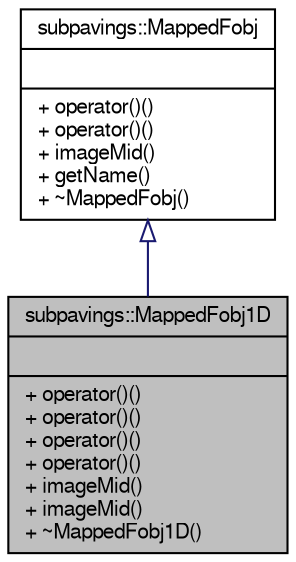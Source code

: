 digraph G
{
  edge [fontname="FreeSans",fontsize="10",labelfontname="FreeSans",labelfontsize="10"];
  node [fontname="FreeSans",fontsize="10",shape=record];
  Node1 [label="{subpavings::MappedFobj1D\n||+ operator()()\l+ operator()()\l+ operator()()\l+ operator()()\l+ imageMid()\l+ imageMid()\l+ ~MappedFobj1D()\l}",height=0.2,width=0.4,color="black", fillcolor="grey75", style="filled" fontcolor="black"];
  Node2 -> Node1 [dir="back",color="midnightblue",fontsize="10",style="solid",arrowtail="onormal",fontname="FreeSans"];
  Node2 [label="{subpavings::MappedFobj\n||+ operator()()\l+ operator()()\l+ imageMid()\l+ getName()\l+ ~MappedFobj()\l}",height=0.2,width=0.4,color="black", fillcolor="white", style="filled",URL="$classsubpavings_1_1MappedFobj.shtml"];
}

